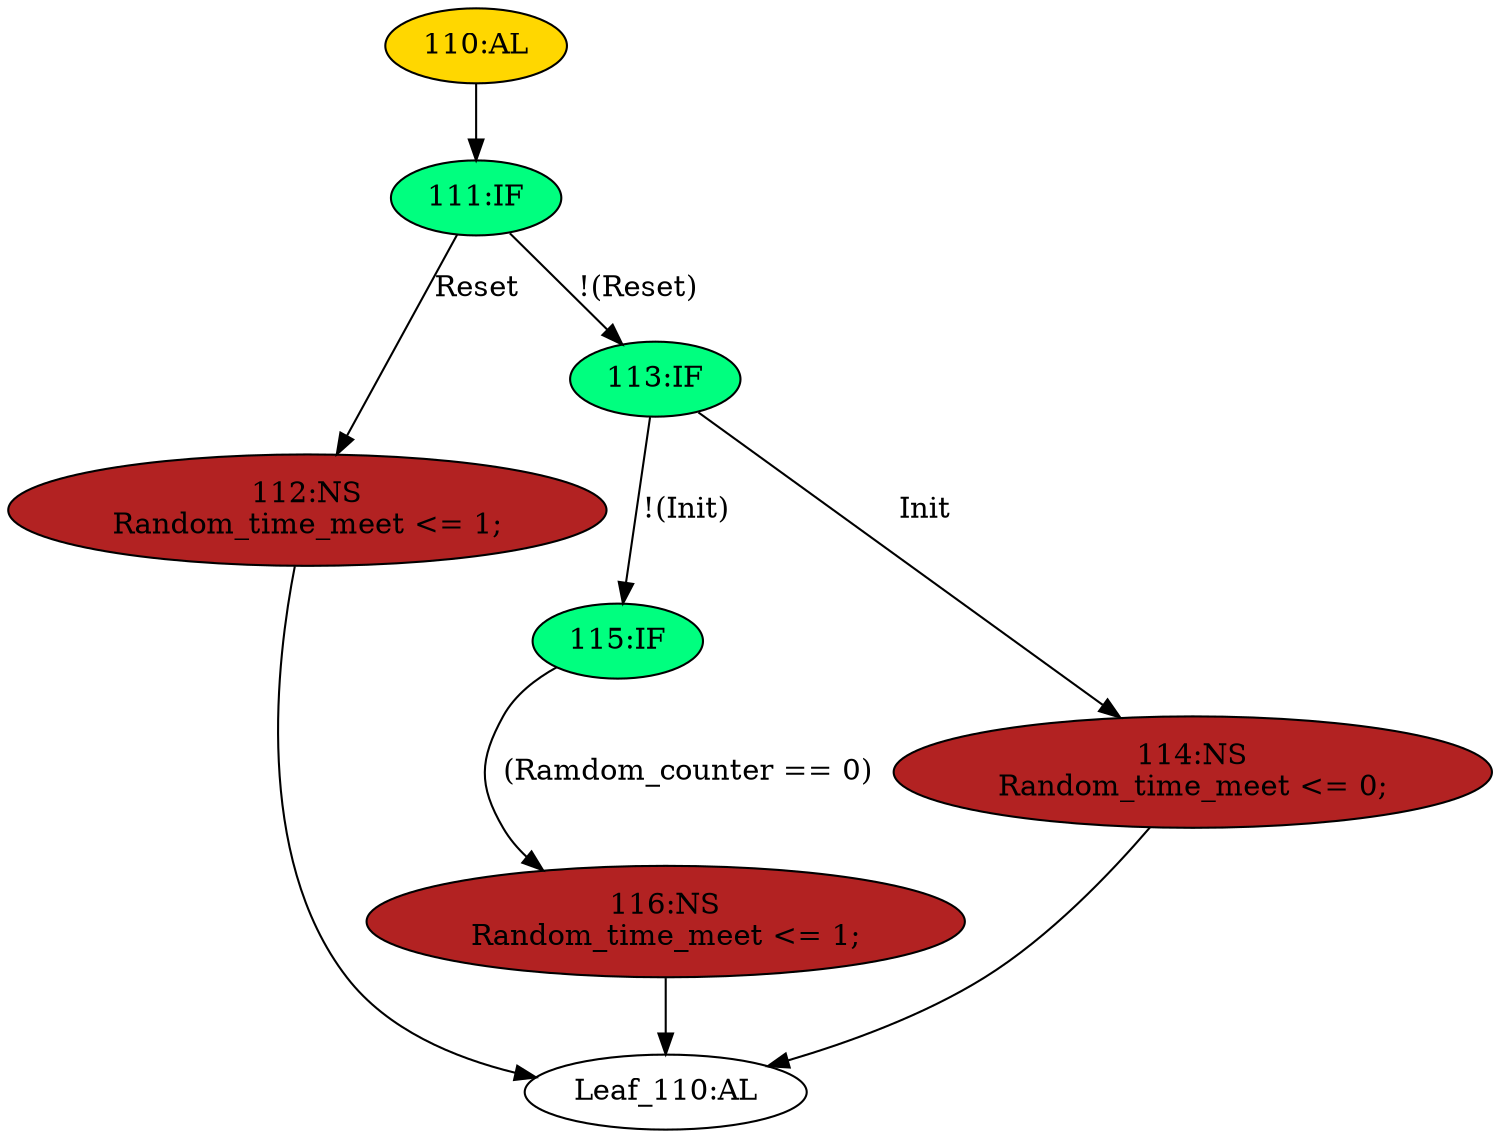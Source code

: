 strict digraph "" {
	node [label="\N"];
	"115:IF"	 [ast="<pyverilog.vparser.ast.IfStatement object at 0x7f970fe4ca50>",
		fillcolor=springgreen,
		label="115:IF",
		statements="[]",
		style=filled,
		typ=IfStatement];
	"116:NS"	 [ast="<pyverilog.vparser.ast.NonblockingSubstitution object at 0x7f970fe4a810>",
		fillcolor=firebrick,
		label="116:NS
Random_time_meet <= 1;",
		statements="[<pyverilog.vparser.ast.NonblockingSubstitution object at 0x7f970fe4a810>]",
		style=filled,
		typ=NonblockingSubstitution];
	"115:IF" -> "116:NS"	 [cond="['Ramdom_counter']",
		label="(Ramdom_counter == 0)",
		lineno=115];
	"112:NS"	 [ast="<pyverilog.vparser.ast.NonblockingSubstitution object at 0x7f970f942790>",
		fillcolor=firebrick,
		label="112:NS
Random_time_meet <= 1;",
		statements="[<pyverilog.vparser.ast.NonblockingSubstitution object at 0x7f970f942790>]",
		style=filled,
		typ=NonblockingSubstitution];
	"Leaf_110:AL"	 [def_var="['Random_time_meet']",
		label="Leaf_110:AL"];
	"112:NS" -> "Leaf_110:AL"	 [cond="[]",
		lineno=None];
	"114:NS"	 [ast="<pyverilog.vparser.ast.NonblockingSubstitution object at 0x7f970f942990>",
		fillcolor=firebrick,
		label="114:NS
Random_time_meet <= 0;",
		statements="[<pyverilog.vparser.ast.NonblockingSubstitution object at 0x7f970f942990>]",
		style=filled,
		typ=NonblockingSubstitution];
	"114:NS" -> "Leaf_110:AL"	 [cond="[]",
		lineno=None];
	"116:NS" -> "Leaf_110:AL"	 [cond="[]",
		lineno=None];
	"110:AL"	 [ast="<pyverilog.vparser.ast.Always object at 0x7f970f942ad0>",
		clk_sens=True,
		fillcolor=gold,
		label="110:AL",
		sens="['Clk', 'Reset']",
		statements="[]",
		style=filled,
		typ=Always,
		use_var="['Reset', 'Init', 'Ramdom_counter']"];
	"111:IF"	 [ast="<pyverilog.vparser.ast.IfStatement object at 0x7f970f942c50>",
		fillcolor=springgreen,
		label="111:IF",
		statements="[]",
		style=filled,
		typ=IfStatement];
	"110:AL" -> "111:IF"	 [cond="[]",
		lineno=None];
	"113:IF"	 [ast="<pyverilog.vparser.ast.IfStatement object at 0x7f970f942c90>",
		fillcolor=springgreen,
		label="113:IF",
		statements="[]",
		style=filled,
		typ=IfStatement];
	"113:IF" -> "115:IF"	 [cond="['Init']",
		label="!(Init)",
		lineno=113];
	"113:IF" -> "114:NS"	 [cond="['Init']",
		label=Init,
		lineno=113];
	"111:IF" -> "112:NS"	 [cond="['Reset']",
		label=Reset,
		lineno=111];
	"111:IF" -> "113:IF"	 [cond="['Reset']",
		label="!(Reset)",
		lineno=111];
}
